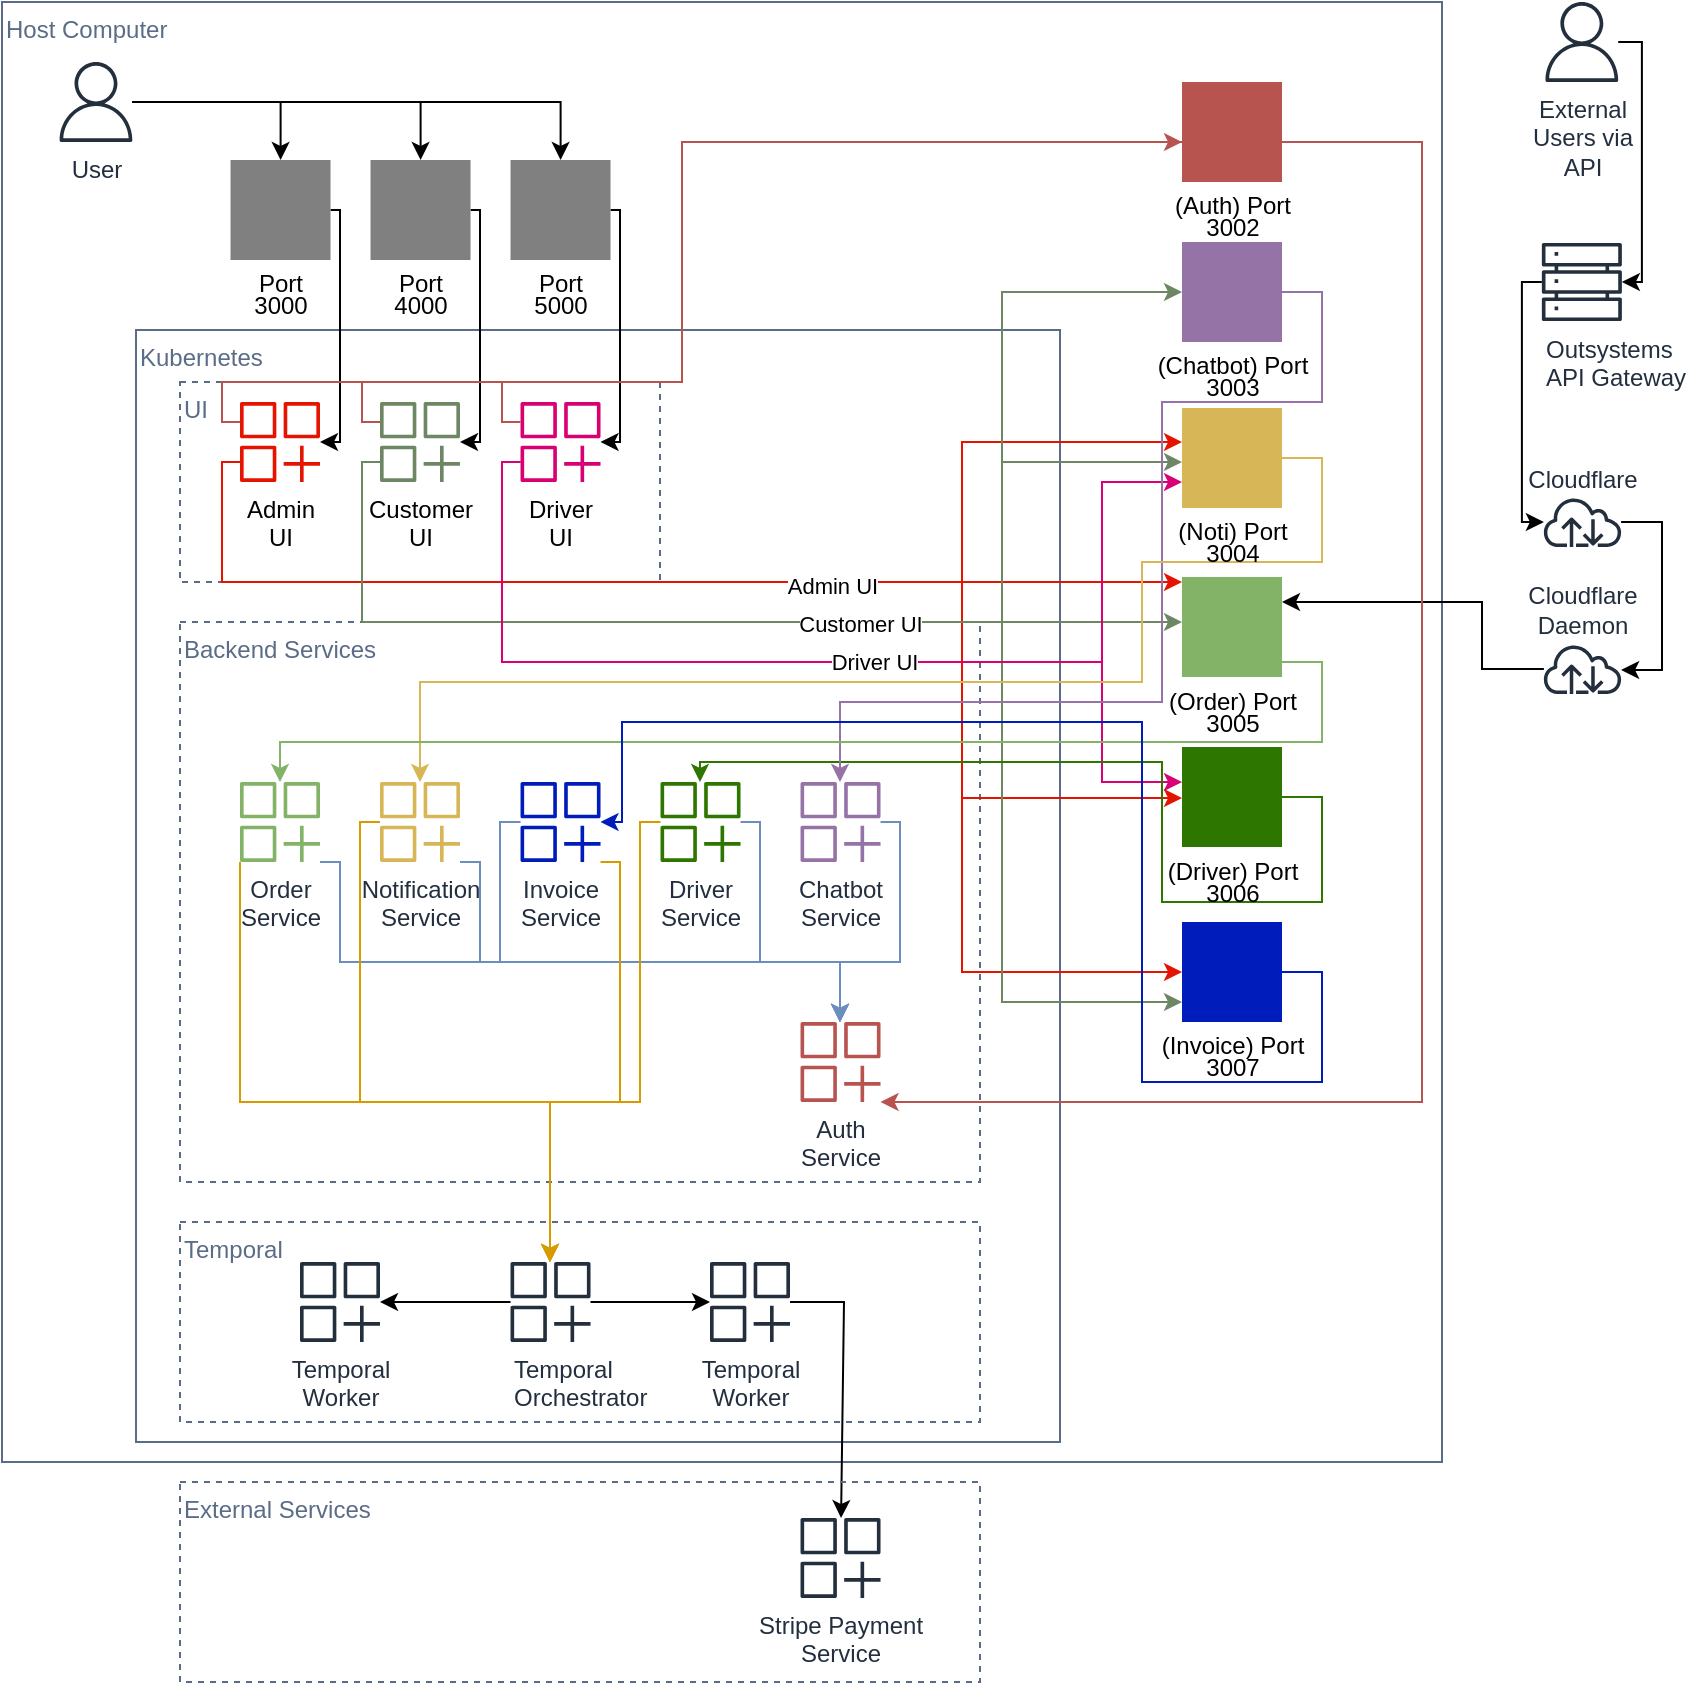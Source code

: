 <mxfile>
    <diagram name="Page-1" id="QmS49h7ckAQ48RpZErxg">
        <mxGraphModel dx="640" dy="667" grid="1" gridSize="10" guides="1" tooltips="1" connect="1" arrows="1" fold="1" page="1" pageScale="1" pageWidth="827" pageHeight="1169" math="0" shadow="0">
            <root>
                <mxCell id="0"/>
                <mxCell id="1" parent="0"/>
                <mxCell id="2KNw3RPgFfHsVNs4UQfl-1" style="edgeStyle=orthogonalEdgeStyle;rounded=0;orthogonalLoop=1;jettySize=auto;html=1;" parent="1" source="2KNw3RPgFfHsVNs4UQfl-2" target="2KNw3RPgFfHsVNs4UQfl-4" edge="1">
                    <mxGeometry relative="1" as="geometry">
                        <Array as="points">
                            <mxPoint x="769.93" y="150"/>
                            <mxPoint x="769.93" y="270"/>
                        </Array>
                    </mxGeometry>
                </mxCell>
                <mxCell id="2KNw3RPgFfHsVNs4UQfl-2" value="Outsystems&lt;br&gt;API Gateway" style="sketch=0;outlineConnect=0;fontColor=#232F3E;gradientColor=none;fillColor=#232F3D;strokeColor=none;dashed=0;verticalLabelPosition=bottom;verticalAlign=top;align=left;html=1;fontSize=12;fontStyle=0;aspect=fixed;pointerEvents=1;shape=mxgraph.aws4.servers;" parent="1" vertex="1">
                    <mxGeometry x="779.93" y="130" width="40" height="40" as="geometry"/>
                </mxCell>
                <mxCell id="2KNw3RPgFfHsVNs4UQfl-3" style="edgeStyle=orthogonalEdgeStyle;rounded=0;orthogonalLoop=1;jettySize=auto;html=1;" parent="1" source="2KNw3RPgFfHsVNs4UQfl-4" target="2KNw3RPgFfHsVNs4UQfl-7" edge="1">
                    <mxGeometry relative="1" as="geometry">
                        <Array as="points">
                            <mxPoint x="840" y="270"/>
                            <mxPoint x="840" y="344"/>
                        </Array>
                    </mxGeometry>
                </mxCell>
                <mxCell id="2KNw3RPgFfHsVNs4UQfl-4" value="Cloudflare" style="sketch=0;outlineConnect=0;fontColor=#232F3E;gradientColor=none;fillColor=#232F3D;strokeColor=none;dashed=0;verticalLabelPosition=top;verticalAlign=bottom;align=center;html=1;fontSize=12;fontStyle=0;aspect=fixed;pointerEvents=1;shape=mxgraph.aws4.internet;labelPosition=center;" parent="1" vertex="1">
                    <mxGeometry x="779.93" y="257.5" width="40.63" height="25" as="geometry"/>
                </mxCell>
                <mxCell id="2KNw3RPgFfHsVNs4UQfl-5" value="Host Computer" style="fillColor=none;strokeColor=#5A6C86;verticalAlign=top;fontStyle=0;fontColor=#5A6C86;whiteSpace=wrap;html=1;movable=1;resizable=1;rotatable=1;deletable=1;editable=1;locked=0;connectable=1;align=left;" parent="1" vertex="1">
                    <mxGeometry x="10" y="10" width="720" height="730" as="geometry"/>
                </mxCell>
                <mxCell id="4" style="edgeStyle=orthogonalEdgeStyle;html=1;rounded=0;" edge="1" parent="1" source="2KNw3RPgFfHsVNs4UQfl-7" target="2KNw3RPgFfHsVNs4UQfl-82">
                    <mxGeometry relative="1" as="geometry">
                        <Array as="points">
                            <mxPoint x="750" y="344"/>
                            <mxPoint x="750" y="310"/>
                        </Array>
                    </mxGeometry>
                </mxCell>
                <mxCell id="2KNw3RPgFfHsVNs4UQfl-7" value="Cloudflare&lt;div&gt;Daemon&lt;/div&gt;" style="sketch=0;outlineConnect=0;fontColor=#232F3E;gradientColor=none;fillColor=#232F3D;strokeColor=none;dashed=0;verticalLabelPosition=top;verticalAlign=bottom;align=center;html=1;fontSize=12;fontStyle=0;aspect=fixed;pointerEvents=1;shape=mxgraph.aws4.internet;labelPosition=center;" parent="1" vertex="1">
                    <mxGeometry x="779.93" y="331" width="40.63" height="25" as="geometry"/>
                </mxCell>
                <mxCell id="2KNw3RPgFfHsVNs4UQfl-8" value="Kubernetes" style="fillColor=none;strokeColor=#5A6C86;verticalAlign=top;fontStyle=0;fontColor=#5A6C86;whiteSpace=wrap;html=1;movable=1;resizable=1;rotatable=1;deletable=1;editable=1;locked=0;connectable=1;align=left;" parent="1" vertex="1">
                    <mxGeometry x="77" y="174" width="462" height="556" as="geometry"/>
                </mxCell>
                <mxCell id="2KNw3RPgFfHsVNs4UQfl-9" value="UI" style="fillColor=none;strokeColor=#5A6C86;dashed=1;verticalAlign=top;fontStyle=0;fontColor=#5A6C86;whiteSpace=wrap;html=1;movable=1;resizable=1;rotatable=1;deletable=1;editable=1;locked=0;connectable=1;align=left;" parent="1" vertex="1">
                    <mxGeometry x="99" y="200" width="240" height="100" as="geometry"/>
                </mxCell>
                <mxCell id="2KNw3RPgFfHsVNs4UQfl-10" style="edgeStyle=orthogonalEdgeStyle;rounded=0;orthogonalLoop=1;jettySize=auto;html=1;" parent="1" edge="1">
                    <mxGeometry relative="1" as="geometry">
                        <mxPoint x="460" y="160" as="sourcePoint"/>
                    </mxGeometry>
                </mxCell>
                <mxCell id="2KNw3RPgFfHsVNs4UQfl-11" value="Backend Services" style="fillColor=none;strokeColor=#5A6C86;dashed=1;verticalAlign=top;fontStyle=0;fontColor=#5A6C86;whiteSpace=wrap;html=1;movable=1;resizable=1;rotatable=1;deletable=1;editable=1;locked=0;connectable=1;align=left;" parent="1" vertex="1">
                    <mxGeometry x="99" y="320" width="400" height="280" as="geometry"/>
                </mxCell>
                <mxCell id="2KNw3RPgFfHsVNs4UQfl-12" style="edgeStyle=orthogonalEdgeStyle;rounded=0;orthogonalLoop=1;jettySize=auto;html=1;" parent="1" source="2KNw3RPgFfHsVNs4UQfl-15" target="2KNw3RPgFfHsVNs4UQfl-61" edge="1">
                    <mxGeometry relative="1" as="geometry"/>
                </mxCell>
                <mxCell id="2KNw3RPgFfHsVNs4UQfl-13" style="edgeStyle=orthogonalEdgeStyle;rounded=0;orthogonalLoop=1;jettySize=auto;html=1;" parent="1" source="2KNw3RPgFfHsVNs4UQfl-15" target="2KNw3RPgFfHsVNs4UQfl-62" edge="1">
                    <mxGeometry relative="1" as="geometry"/>
                </mxCell>
                <mxCell id="2KNw3RPgFfHsVNs4UQfl-14" style="edgeStyle=orthogonalEdgeStyle;rounded=0;orthogonalLoop=1;jettySize=auto;html=1;" parent="1" source="2KNw3RPgFfHsVNs4UQfl-15" target="2KNw3RPgFfHsVNs4UQfl-63" edge="1">
                    <mxGeometry relative="1" as="geometry"/>
                </mxCell>
                <mxCell id="2KNw3RPgFfHsVNs4UQfl-15" value="User" style="sketch=0;outlineConnect=0;fontColor=#232F3E;gradientColor=none;fillColor=#232F3D;strokeColor=none;dashed=0;verticalLabelPosition=bottom;verticalAlign=top;align=center;html=1;fontSize=12;fontStyle=0;aspect=fixed;pointerEvents=1;shape=mxgraph.aws4.user;" parent="1" vertex="1">
                    <mxGeometry x="37" y="40" width="40" height="40" as="geometry"/>
                </mxCell>
                <mxCell id="2KNw3RPgFfHsVNs4UQfl-16" value="Temporal" style="fillColor=none;strokeColor=#5A6C86;dashed=1;verticalAlign=top;fontStyle=0;fontColor=#5A6C86;whiteSpace=wrap;html=1;movable=1;resizable=1;rotatable=1;deletable=1;editable=1;locked=0;connectable=1;align=left;" parent="1" vertex="1">
                    <mxGeometry x="99" y="620" width="400" height="100" as="geometry"/>
                </mxCell>
                <mxCell id="2KNw3RPgFfHsVNs4UQfl-17" style="edgeStyle=orthogonalEdgeStyle;rounded=0;orthogonalLoop=1;jettySize=auto;html=1;" parent="1" source="2KNw3RPgFfHsVNs4UQfl-61" target="2KNw3RPgFfHsVNs4UQfl-27" edge="1">
                    <mxGeometry relative="1" as="geometry">
                        <mxPoint x="144" y="180" as="sourcePoint"/>
                        <Array as="points">
                            <mxPoint x="179" y="114"/>
                            <mxPoint x="179" y="230"/>
                        </Array>
                    </mxGeometry>
                </mxCell>
                <mxCell id="2KNw3RPgFfHsVNs4UQfl-18" style="edgeStyle=orthogonalEdgeStyle;rounded=0;orthogonalLoop=1;jettySize=auto;html=1;" parent="1" source="2KNw3RPgFfHsVNs4UQfl-62" target="2KNw3RPgFfHsVNs4UQfl-29" edge="1">
                    <mxGeometry relative="1" as="geometry">
                        <mxPoint x="214" y="180" as="sourcePoint"/>
                        <Array as="points">
                            <mxPoint x="249" y="114"/>
                            <mxPoint x="249" y="230"/>
                        </Array>
                    </mxGeometry>
                </mxCell>
                <mxCell id="2KNw3RPgFfHsVNs4UQfl-19" style="edgeStyle=orthogonalEdgeStyle;rounded=0;orthogonalLoop=1;jettySize=auto;html=1;" parent="1" source="2KNw3RPgFfHsVNs4UQfl-63" target="2KNw3RPgFfHsVNs4UQfl-31" edge="1">
                    <mxGeometry relative="1" as="geometry">
                        <mxPoint x="284.26" y="180" as="sourcePoint"/>
                        <Array as="points">
                            <mxPoint x="319" y="114"/>
                            <mxPoint x="319" y="230"/>
                        </Array>
                    </mxGeometry>
                </mxCell>
                <mxCell id="2KNw3RPgFfHsVNs4UQfl-89" style="edgeStyle=orthogonalEdgeStyle;rounded=0;orthogonalLoop=1;jettySize=auto;html=1;strokeColor=#E51400;" parent="1" source="2KNw3RPgFfHsVNs4UQfl-27" target="2KNw3RPgFfHsVNs4UQfl-80" edge="1">
                    <mxGeometry relative="1" as="geometry">
                        <Array as="points">
                            <mxPoint x="120" y="240"/>
                            <mxPoint x="120" y="300"/>
                            <mxPoint x="490" y="300"/>
                            <mxPoint x="490" y="230"/>
                        </Array>
                    </mxGeometry>
                </mxCell>
                <mxCell id="2KNw3RPgFfHsVNs4UQfl-91" style="edgeStyle=orthogonalEdgeStyle;rounded=0;orthogonalLoop=1;jettySize=auto;html=1;fillColor=#a20025;strokeColor=#E51400;" parent="1" source="2KNw3RPgFfHsVNs4UQfl-27" target="2KNw3RPgFfHsVNs4UQfl-82" edge="1">
                    <mxGeometry relative="1" as="geometry">
                        <Array as="points">
                            <mxPoint x="120" y="240"/>
                            <mxPoint x="120" y="300"/>
                        </Array>
                    </mxGeometry>
                </mxCell>
                <mxCell id="2KNw3RPgFfHsVNs4UQfl-92" style="edgeStyle=orthogonalEdgeStyle;rounded=0;orthogonalLoop=1;jettySize=auto;html=1;strokeColor=#E51400;" parent="1" source="2KNw3RPgFfHsVNs4UQfl-27" target="2KNw3RPgFfHsVNs4UQfl-76" edge="1">
                    <mxGeometry relative="1" as="geometry">
                        <Array as="points">
                            <mxPoint x="120" y="240"/>
                            <mxPoint x="120" y="300"/>
                            <mxPoint x="490" y="300"/>
                            <mxPoint x="490" y="408"/>
                        </Array>
                    </mxGeometry>
                </mxCell>
                <mxCell id="2KNw3RPgFfHsVNs4UQfl-93" style="edgeStyle=orthogonalEdgeStyle;rounded=0;orthogonalLoop=1;jettySize=auto;html=1;strokeColor=#E51400;" parent="1" source="2KNw3RPgFfHsVNs4UQfl-27" target="2KNw3RPgFfHsVNs4UQfl-83" edge="1">
                    <mxGeometry relative="1" as="geometry">
                        <Array as="points">
                            <mxPoint x="120" y="240"/>
                            <mxPoint x="120" y="300"/>
                            <mxPoint x="490" y="300"/>
                            <mxPoint x="490" y="495"/>
                        </Array>
                    </mxGeometry>
                </mxCell>
                <mxCell id="2KNw3RPgFfHsVNs4UQfl-104" value="Admin UI" style="edgeLabel;html=1;align=center;verticalAlign=middle;resizable=0;points=[];" parent="2KNw3RPgFfHsVNs4UQfl-93" vertex="1" connectable="0">
                    <mxGeometry x="0.004" y="-2" relative="1" as="geometry">
                        <mxPoint as="offset"/>
                    </mxGeometry>
                </mxCell>
                <mxCell id="2KNw3RPgFfHsVNs4UQfl-27" value="&lt;font style=&quot;color: rgb(0, 0, 0);&quot;&gt;&lt;font&gt;Admin&lt;br&gt;&lt;/font&gt;UI&lt;/font&gt;" style="sketch=0;outlineConnect=0;fillColor=#E51400;strokeColor=#B20000;dashed=0;verticalLabelPosition=bottom;verticalAlign=top;align=center;html=1;fontSize=12;fontStyle=0;aspect=fixed;pointerEvents=1;shape=mxgraph.aws4.generic_application;fontColor=#ffffff;" parent="1" vertex="1">
                    <mxGeometry x="129" y="210" width="40" height="40" as="geometry"/>
                </mxCell>
                <mxCell id="2KNw3RPgFfHsVNs4UQfl-94" style="edgeStyle=orthogonalEdgeStyle;rounded=0;orthogonalLoop=1;jettySize=auto;html=1;strokeColor=#6D8764;" parent="1" source="2KNw3RPgFfHsVNs4UQfl-29" target="2KNw3RPgFfHsVNs4UQfl-82" edge="1">
                    <mxGeometry relative="1" as="geometry">
                        <Array as="points">
                            <mxPoint x="190" y="240"/>
                            <mxPoint x="190" y="320"/>
                        </Array>
                    </mxGeometry>
                </mxCell>
                <mxCell id="2KNw3RPgFfHsVNs4UQfl-95" style="edgeStyle=orthogonalEdgeStyle;rounded=0;orthogonalLoop=1;jettySize=auto;html=1;strokeColor=#6D8764;" parent="1" source="2KNw3RPgFfHsVNs4UQfl-29" target="2KNw3RPgFfHsVNs4UQfl-80" edge="1">
                    <mxGeometry relative="1" as="geometry">
                        <Array as="points">
                            <mxPoint x="190" y="240"/>
                            <mxPoint x="190" y="320"/>
                            <mxPoint x="510" y="320"/>
                            <mxPoint x="510" y="240"/>
                        </Array>
                    </mxGeometry>
                </mxCell>
                <mxCell id="2KNw3RPgFfHsVNs4UQfl-97" style="edgeStyle=orthogonalEdgeStyle;rounded=0;orthogonalLoop=1;jettySize=auto;html=1;strokeColor=#6D8764;" parent="1" source="2KNw3RPgFfHsVNs4UQfl-29" target="2KNw3RPgFfHsVNs4UQfl-78" edge="1">
                    <mxGeometry relative="1" as="geometry">
                        <Array as="points">
                            <mxPoint x="190" y="240"/>
                            <mxPoint x="190" y="320"/>
                            <mxPoint x="510" y="320"/>
                            <mxPoint x="510" y="155"/>
                        </Array>
                    </mxGeometry>
                </mxCell>
                <mxCell id="2KNw3RPgFfHsVNs4UQfl-99" style="edgeStyle=orthogonalEdgeStyle;rounded=0;orthogonalLoop=1;jettySize=auto;html=1;strokeColor=#6D8764;" parent="1" source="2KNw3RPgFfHsVNs4UQfl-29" target="2KNw3RPgFfHsVNs4UQfl-83" edge="1">
                    <mxGeometry relative="1" as="geometry">
                        <Array as="points">
                            <mxPoint x="190" y="240"/>
                            <mxPoint x="190" y="320"/>
                            <mxPoint x="510" y="320"/>
                            <mxPoint x="510" y="510"/>
                        </Array>
                    </mxGeometry>
                </mxCell>
                <mxCell id="2KNw3RPgFfHsVNs4UQfl-105" value="Customer UI" style="edgeLabel;html=1;align=center;verticalAlign=middle;resizable=0;points=[];" parent="2KNw3RPgFfHsVNs4UQfl-99" vertex="1" connectable="0">
                    <mxGeometry x="-0.019" y="-1" relative="1" as="geometry">
                        <mxPoint as="offset"/>
                    </mxGeometry>
                </mxCell>
                <mxCell id="2KNw3RPgFfHsVNs4UQfl-29" value="&lt;font style=&quot;color: rgb(0, 0, 0);&quot;&gt;Customer&lt;br&gt;UI&lt;/font&gt;" style="sketch=0;outlineConnect=0;fontColor=#ffffff;fillColor=#6D8764;strokeColor=#3A5431;dashed=0;verticalLabelPosition=bottom;verticalAlign=top;align=center;html=1;fontSize=12;fontStyle=0;aspect=fixed;pointerEvents=1;shape=mxgraph.aws4.generic_application;" parent="1" vertex="1">
                    <mxGeometry x="199" y="210" width="40" height="40" as="geometry"/>
                </mxCell>
                <mxCell id="2KNw3RPgFfHsVNs4UQfl-101" style="edgeStyle=orthogonalEdgeStyle;rounded=0;orthogonalLoop=1;jettySize=auto;html=1;strokeColor=#D80073;" parent="1" source="2KNw3RPgFfHsVNs4UQfl-31" target="2KNw3RPgFfHsVNs4UQfl-76" edge="1">
                    <mxGeometry relative="1" as="geometry">
                        <Array as="points">
                            <mxPoint x="260" y="240"/>
                            <mxPoint x="260" y="340"/>
                            <mxPoint x="560" y="340"/>
                            <mxPoint x="560" y="400"/>
                        </Array>
                    </mxGeometry>
                </mxCell>
                <mxCell id="2KNw3RPgFfHsVNs4UQfl-103" style="edgeStyle=orthogonalEdgeStyle;rounded=0;orthogonalLoop=1;jettySize=auto;html=1;strokeColor=#D80073;" parent="1" source="2KNw3RPgFfHsVNs4UQfl-31" target="2KNw3RPgFfHsVNs4UQfl-80" edge="1">
                    <mxGeometry relative="1" as="geometry">
                        <Array as="points">
                            <mxPoint x="260" y="240"/>
                            <mxPoint x="260" y="340"/>
                            <mxPoint x="560" y="340"/>
                            <mxPoint x="560" y="250"/>
                        </Array>
                    </mxGeometry>
                </mxCell>
                <mxCell id="2KNw3RPgFfHsVNs4UQfl-106" value="Driver UI" style="edgeLabel;html=1;align=center;verticalAlign=middle;resizable=0;points=[];" parent="2KNw3RPgFfHsVNs4UQfl-103" vertex="1" connectable="0">
                    <mxGeometry x="0.096" relative="1" as="geometry">
                        <mxPoint as="offset"/>
                    </mxGeometry>
                </mxCell>
                <mxCell id="2KNw3RPgFfHsVNs4UQfl-31" value="&lt;font style=&quot;color: rgb(0, 0, 0);&quot;&gt;Driver&lt;br&gt;UI&lt;/font&gt;" style="sketch=0;outlineConnect=0;fontColor=#ffffff;fillColor=#D80073;strokeColor=#A50040;dashed=0;verticalLabelPosition=bottom;verticalAlign=top;align=center;html=1;fontSize=12;fontStyle=0;aspect=fixed;pointerEvents=1;shape=mxgraph.aws4.generic_application;" parent="1" vertex="1">
                    <mxGeometry x="269.26" y="210" width="40" height="40" as="geometry"/>
                </mxCell>
                <mxCell id="2KNw3RPgFfHsVNs4UQfl-32" style="edgeStyle=orthogonalEdgeStyle;rounded=0;orthogonalLoop=1;jettySize=auto;html=1;fillColor=#dae8fc;strokeColor=#6c8ebf;" parent="1" source="2KNw3RPgFfHsVNs4UQfl-34" target="2KNw3RPgFfHsVNs4UQfl-46" edge="1">
                    <mxGeometry relative="1" as="geometry">
                        <Array as="points">
                            <mxPoint x="179" y="440"/>
                            <mxPoint x="179" y="490"/>
                            <mxPoint x="429" y="490"/>
                        </Array>
                    </mxGeometry>
                </mxCell>
                <mxCell id="2KNw3RPgFfHsVNs4UQfl-33" style="edgeStyle=orthogonalEdgeStyle;rounded=0;orthogonalLoop=1;jettySize=auto;html=1;fillColor=#ffe6cc;strokeColor=#d79b00;" parent="1" source="2KNw3RPgFfHsVNs4UQfl-34" target="2KNw3RPgFfHsVNs4UQfl-54" edge="1">
                    <mxGeometry relative="1" as="geometry">
                        <Array as="points">
                            <mxPoint x="129" y="560"/>
                            <mxPoint x="284" y="560"/>
                        </Array>
                    </mxGeometry>
                </mxCell>
                <mxCell id="2KNw3RPgFfHsVNs4UQfl-34" value="Order&lt;br&gt;Service" style="sketch=0;outlineConnect=0;fontColor=#232F3E;gradientColor=none;fillColor=#82B366;strokeColor=none;dashed=0;verticalLabelPosition=bottom;verticalAlign=top;align=center;html=1;fontSize=12;fontStyle=0;aspect=fixed;pointerEvents=1;shape=mxgraph.aws4.generic_application;" parent="1" vertex="1">
                    <mxGeometry x="129" y="400" width="40" height="40" as="geometry"/>
                </mxCell>
                <mxCell id="2KNw3RPgFfHsVNs4UQfl-35" style="edgeStyle=orthogonalEdgeStyle;rounded=0;orthogonalLoop=1;jettySize=auto;html=1;fillColor=#dae8fc;strokeColor=#6c8ebf;" parent="1" source="2KNw3RPgFfHsVNs4UQfl-37" target="2KNw3RPgFfHsVNs4UQfl-46" edge="1">
                    <mxGeometry relative="1" as="geometry">
                        <Array as="points">
                            <mxPoint x="249" y="440"/>
                            <mxPoint x="249" y="490"/>
                            <mxPoint x="429" y="490"/>
                        </Array>
                    </mxGeometry>
                </mxCell>
                <mxCell id="2KNw3RPgFfHsVNs4UQfl-36" style="edgeStyle=orthogonalEdgeStyle;rounded=0;orthogonalLoop=1;jettySize=auto;html=1;fillColor=#ffe6cc;strokeColor=#d79b00;" parent="1" source="2KNw3RPgFfHsVNs4UQfl-37" target="2KNw3RPgFfHsVNs4UQfl-54" edge="1">
                    <mxGeometry relative="1" as="geometry">
                        <Array as="points">
                            <mxPoint x="189" y="420"/>
                            <mxPoint x="189" y="560"/>
                            <mxPoint x="284" y="560"/>
                        </Array>
                    </mxGeometry>
                </mxCell>
                <mxCell id="2KNw3RPgFfHsVNs4UQfl-37" value="Notification&lt;br&gt;Service" style="sketch=0;outlineConnect=0;fontColor=#232F3E;gradientColor=none;fillColor=#D6B656;strokeColor=none;dashed=0;verticalLabelPosition=bottom;verticalAlign=top;align=center;html=1;fontSize=12;fontStyle=0;aspect=fixed;pointerEvents=1;shape=mxgraph.aws4.generic_application;" parent="1" vertex="1">
                    <mxGeometry x="199" y="400" width="40" height="40" as="geometry"/>
                </mxCell>
                <mxCell id="2KNw3RPgFfHsVNs4UQfl-38" style="edgeStyle=orthogonalEdgeStyle;rounded=0;orthogonalLoop=1;jettySize=auto;html=1;fillColor=#dae8fc;strokeColor=#6c8ebf;" parent="1" source="2KNw3RPgFfHsVNs4UQfl-40" target="2KNw3RPgFfHsVNs4UQfl-46" edge="1">
                    <mxGeometry relative="1" as="geometry">
                        <Array as="points">
                            <mxPoint x="259" y="420"/>
                            <mxPoint x="259" y="490"/>
                            <mxPoint x="429" y="490"/>
                        </Array>
                    </mxGeometry>
                </mxCell>
                <mxCell id="2KNw3RPgFfHsVNs4UQfl-39" style="edgeStyle=orthogonalEdgeStyle;rounded=0;orthogonalLoop=1;jettySize=auto;html=1;fillColor=#ffe6cc;strokeColor=#d79b00;" parent="1" source="2KNw3RPgFfHsVNs4UQfl-40" target="2KNw3RPgFfHsVNs4UQfl-54" edge="1">
                    <mxGeometry relative="1" as="geometry">
                        <Array as="points">
                            <mxPoint x="319" y="440"/>
                            <mxPoint x="319" y="560"/>
                            <mxPoint x="284" y="560"/>
                        </Array>
                    </mxGeometry>
                </mxCell>
                <mxCell id="2KNw3RPgFfHsVNs4UQfl-40" value="Invoice&lt;br&gt;Service" style="sketch=0;outlineConnect=0;fontColor=#232F3E;gradientColor=none;fillColor=#001DBC;strokeColor=none;dashed=0;verticalLabelPosition=bottom;verticalAlign=top;align=center;html=1;fontSize=12;fontStyle=0;aspect=fixed;pointerEvents=1;shape=mxgraph.aws4.generic_application;" parent="1" vertex="1">
                    <mxGeometry x="269.26" y="400" width="40" height="40" as="geometry"/>
                </mxCell>
                <mxCell id="2KNw3RPgFfHsVNs4UQfl-41" style="edgeStyle=orthogonalEdgeStyle;rounded=0;orthogonalLoop=1;jettySize=auto;html=1;fillColor=#dae8fc;strokeColor=#6c8ebf;" parent="1" source="2KNw3RPgFfHsVNs4UQfl-43" target="2KNw3RPgFfHsVNs4UQfl-46" edge="1">
                    <mxGeometry relative="1" as="geometry">
                        <Array as="points">
                            <mxPoint x="389" y="420"/>
                            <mxPoint x="389" y="490"/>
                            <mxPoint x="429" y="490"/>
                        </Array>
                    </mxGeometry>
                </mxCell>
                <mxCell id="2KNw3RPgFfHsVNs4UQfl-42" style="edgeStyle=orthogonalEdgeStyle;rounded=0;orthogonalLoop=1;jettySize=auto;html=1;fillColor=#ffe6cc;strokeColor=#d79b00;" parent="1" source="2KNw3RPgFfHsVNs4UQfl-43" target="2KNw3RPgFfHsVNs4UQfl-54" edge="1">
                    <mxGeometry relative="1" as="geometry">
                        <Array as="points">
                            <mxPoint x="329" y="420"/>
                            <mxPoint x="329" y="560"/>
                            <mxPoint x="284" y="560"/>
                        </Array>
                    </mxGeometry>
                </mxCell>
                <mxCell id="2KNw3RPgFfHsVNs4UQfl-43" value="Driver&lt;br&gt;Service" style="sketch=0;outlineConnect=0;fontColor=#232F3E;gradientColor=none;fillColor=#2D7600;strokeColor=none;dashed=0;verticalLabelPosition=bottom;verticalAlign=top;align=center;html=1;fontSize=12;fontStyle=0;aspect=fixed;pointerEvents=1;shape=mxgraph.aws4.generic_application;" parent="1" vertex="1">
                    <mxGeometry x="339.26" y="400" width="40" height="40" as="geometry"/>
                </mxCell>
                <mxCell id="2KNw3RPgFfHsVNs4UQfl-44" style="edgeStyle=orthogonalEdgeStyle;rounded=0;orthogonalLoop=1;jettySize=auto;html=1;fillColor=#dae8fc;strokeColor=#6c8ebf;" parent="1" source="2KNw3RPgFfHsVNs4UQfl-45" target="2KNw3RPgFfHsVNs4UQfl-46" edge="1">
                    <mxGeometry relative="1" as="geometry">
                        <Array as="points">
                            <mxPoint x="459" y="420"/>
                            <mxPoint x="459" y="490"/>
                            <mxPoint x="429" y="490"/>
                        </Array>
                    </mxGeometry>
                </mxCell>
                <mxCell id="2KNw3RPgFfHsVNs4UQfl-45" value="Chatbot&lt;br&gt;Service" style="sketch=0;outlineConnect=0;fontColor=#232F3E;gradientColor=none;fillColor=#9673A6;strokeColor=none;dashed=0;verticalLabelPosition=bottom;verticalAlign=top;align=center;html=1;fontSize=12;fontStyle=0;aspect=fixed;pointerEvents=1;shape=mxgraph.aws4.generic_application;" parent="1" vertex="1">
                    <mxGeometry x="409.26" y="400" width="40" height="40" as="geometry"/>
                </mxCell>
                <mxCell id="2KNw3RPgFfHsVNs4UQfl-46" value="Auth&lt;div&gt;&lt;span style=&quot;background-color: transparent; color: light-dark(rgb(35, 47, 62), rgb(189, 199, 212));&quot;&gt;Service&lt;/span&gt;&lt;/div&gt;" style="sketch=0;outlineConnect=0;fontColor=#232F3E;gradientColor=none;fillColor=#B85450;strokeColor=none;dashed=0;verticalLabelPosition=bottom;verticalAlign=top;align=center;html=1;fontSize=12;fontStyle=0;aspect=fixed;pointerEvents=1;shape=mxgraph.aws4.generic_application;" parent="1" vertex="1">
                    <mxGeometry x="409.26" y="520" width="40" height="40" as="geometry"/>
                </mxCell>
                <mxCell id="2KNw3RPgFfHsVNs4UQfl-52" style="edgeStyle=orthogonalEdgeStyle;rounded=0;orthogonalLoop=1;jettySize=auto;html=1;" parent="1" source="2KNw3RPgFfHsVNs4UQfl-54" target="2KNw3RPgFfHsVNs4UQfl-55" edge="1">
                    <mxGeometry relative="1" as="geometry"/>
                </mxCell>
                <mxCell id="2KNw3RPgFfHsVNs4UQfl-53" style="edgeStyle=orthogonalEdgeStyle;rounded=0;orthogonalLoop=1;jettySize=auto;html=1;" parent="1" source="2KNw3RPgFfHsVNs4UQfl-54" target="2KNw3RPgFfHsVNs4UQfl-57" edge="1">
                    <mxGeometry relative="1" as="geometry"/>
                </mxCell>
                <mxCell id="2KNw3RPgFfHsVNs4UQfl-54" value="Temporal&lt;br&gt;Orchestrator" style="sketch=0;outlineConnect=0;fontColor=#232F3E;gradientColor=none;fillColor=#232F3D;strokeColor=none;dashed=0;verticalLabelPosition=bottom;verticalAlign=top;align=left;html=1;fontSize=12;fontStyle=0;aspect=fixed;pointerEvents=1;shape=mxgraph.aws4.generic_application;" parent="1" vertex="1">
                    <mxGeometry x="264.26" y="640" width="40" height="40" as="geometry"/>
                </mxCell>
                <mxCell id="2KNw3RPgFfHsVNs4UQfl-55" value="Temporal&lt;br&gt;Worker" style="sketch=0;outlineConnect=0;fontColor=#232F3E;gradientColor=none;fillColor=#232F3D;strokeColor=none;dashed=0;verticalLabelPosition=bottom;verticalAlign=top;align=center;html=1;fontSize=12;fontStyle=0;aspect=fixed;pointerEvents=1;shape=mxgraph.aws4.generic_application;" parent="1" vertex="1">
                    <mxGeometry x="159" y="640" width="40" height="40" as="geometry"/>
                </mxCell>
                <mxCell id="2KNw3RPgFfHsVNs4UQfl-56" style="edgeStyle=none;html=1;rounded=0;curved=0;" parent="1" source="2KNw3RPgFfHsVNs4UQfl-57" target="2KNw3RPgFfHsVNs4UQfl-68" edge="1">
                    <mxGeometry relative="1" as="geometry">
                        <Array as="points">
                            <mxPoint x="431" y="660"/>
                        </Array>
                    </mxGeometry>
                </mxCell>
                <mxCell id="2KNw3RPgFfHsVNs4UQfl-57" value="Temporal&lt;br&gt;Worker" style="sketch=0;outlineConnect=0;fontColor=#232F3E;gradientColor=none;fillColor=#232F3D;strokeColor=none;dashed=0;verticalLabelPosition=bottom;verticalAlign=top;align=center;html=1;fontSize=12;fontStyle=0;aspect=fixed;pointerEvents=1;shape=mxgraph.aws4.generic_application;" parent="1" vertex="1">
                    <mxGeometry x="364" y="640" width="40" height="40" as="geometry"/>
                </mxCell>
                <mxCell id="2KNw3RPgFfHsVNs4UQfl-58" style="edgeStyle=orthogonalEdgeStyle;rounded=0;orthogonalLoop=1;jettySize=auto;html=1;" parent="1" source="2KNw3RPgFfHsVNs4UQfl-59" target="2KNw3RPgFfHsVNs4UQfl-2" edge="1">
                    <mxGeometry relative="1" as="geometry">
                        <Array as="points">
                            <mxPoint x="829.93" y="30"/>
                            <mxPoint x="829.93" y="150"/>
                        </Array>
                    </mxGeometry>
                </mxCell>
                <mxCell id="2KNw3RPgFfHsVNs4UQfl-59" value="External&lt;br&gt;Users via&lt;div&gt;API&lt;/div&gt;" style="sketch=0;outlineConnect=0;fontColor=#232F3E;gradientColor=none;fillColor=#232F3D;strokeColor=none;dashed=0;verticalLabelPosition=bottom;verticalAlign=top;align=center;html=1;fontSize=12;fontStyle=0;aspect=fixed;pointerEvents=1;shape=mxgraph.aws4.user;" parent="1" vertex="1">
                    <mxGeometry x="779.93" y="10" width="40" height="40" as="geometry"/>
                </mxCell>
                <mxCell id="2KNw3RPgFfHsVNs4UQfl-61" value="&lt;div style=&quot;line-height: 90%;&quot;&gt;Port&lt;br&gt;3000&lt;/div&gt;" style="fillColor=#808080;aspect=fixed;sketch=0;pointerEvents=1;shadow=0;dashed=0;html=1;strokeColor=none;labelPosition=center;verticalLabelPosition=bottom;outlineConnect=0;verticalAlign=top;align=center;shape=mxgraph.openstack.neutron_port;" parent="1" vertex="1">
                    <mxGeometry x="124.26" y="89" width="50" height="50" as="geometry"/>
                </mxCell>
                <mxCell id="2KNw3RPgFfHsVNs4UQfl-62" value="&lt;div style=&quot;line-height: 90%;&quot;&gt;Port&lt;br&gt;4000&lt;/div&gt;" style="fillColor=#808080;aspect=fixed;sketch=0;pointerEvents=1;shadow=0;dashed=0;html=1;strokeColor=none;labelPosition=center;verticalLabelPosition=bottom;outlineConnect=0;verticalAlign=top;align=center;shape=mxgraph.openstack.neutron_port;" parent="1" vertex="1">
                    <mxGeometry x="194.26" y="89" width="50" height="50" as="geometry"/>
                </mxCell>
                <mxCell id="2KNw3RPgFfHsVNs4UQfl-63" value="&lt;div style=&quot;line-height: 90%;&quot;&gt;Port&lt;br&gt;5000&lt;/div&gt;" style="fillColor=#808080;aspect=fixed;sketch=0;pointerEvents=1;shadow=0;dashed=0;html=1;strokeColor=none;labelPosition=center;verticalLabelPosition=bottom;outlineConnect=0;verticalAlign=top;align=center;shape=mxgraph.openstack.neutron_port;" parent="1" vertex="1">
                    <mxGeometry x="264.26" y="89" width="50" height="50" as="geometry"/>
                </mxCell>
                <mxCell id="2KNw3RPgFfHsVNs4UQfl-67" value="External Services" style="fillColor=none;strokeColor=#5A6C86;dashed=1;verticalAlign=top;fontStyle=0;fontColor=#5A6C86;whiteSpace=wrap;html=1;movable=1;resizable=1;rotatable=1;deletable=1;editable=1;locked=0;connectable=1;align=left;" parent="1" vertex="1">
                    <mxGeometry x="99" y="750" width="400" height="100" as="geometry"/>
                </mxCell>
                <mxCell id="2KNw3RPgFfHsVNs4UQfl-68" value="Stripe Payment&lt;br&gt;Service" style="sketch=0;outlineConnect=0;fontColor=#232F3E;gradientColor=none;fillColor=#232F3D;strokeColor=none;dashed=0;verticalLabelPosition=bottom;verticalAlign=top;align=center;html=1;fontSize=12;fontStyle=0;aspect=fixed;pointerEvents=1;shape=mxgraph.aws4.generic_application;" parent="1" vertex="1">
                    <mxGeometry x="409.26" y="768" width="40" height="40" as="geometry"/>
                </mxCell>
                <mxCell id="2KNw3RPgFfHsVNs4UQfl-69" value="" style="endArrow=none;startArrow=classic;html=1;rounded=0;edgeStyle=orthogonalEdgeStyle;startFill=1;fillColor=#f8cecc;strokeColor=#b85450;" parent="1" source="2KNw3RPgFfHsVNs4UQfl-73" target="2KNw3RPgFfHsVNs4UQfl-27" edge="1">
                    <mxGeometry width="50" height="50" relative="1" as="geometry">
                        <mxPoint x="220" y="390" as="sourcePoint"/>
                        <mxPoint x="270" y="340" as="targetPoint"/>
                        <Array as="points">
                            <mxPoint x="350" y="80"/>
                            <mxPoint x="350" y="200"/>
                            <mxPoint x="120" y="200"/>
                            <mxPoint x="120" y="220"/>
                        </Array>
                    </mxGeometry>
                </mxCell>
                <mxCell id="2KNw3RPgFfHsVNs4UQfl-70" value="" style="endArrow=none;startArrow=none;html=1;rounded=0;edgeStyle=orthogonalEdgeStyle;startFill=0;fillColor=#f8cecc;strokeColor=#b85450;" parent="1" source="2KNw3RPgFfHsVNs4UQfl-73" target="2KNw3RPgFfHsVNs4UQfl-29" edge="1">
                    <mxGeometry width="50" height="50" relative="1" as="geometry">
                        <mxPoint x="459" y="550" as="sourcePoint"/>
                        <mxPoint x="139" y="240" as="targetPoint"/>
                        <Array as="points">
                            <mxPoint x="350" y="80"/>
                            <mxPoint x="350" y="200"/>
                            <mxPoint x="190" y="200"/>
                            <mxPoint x="190" y="220"/>
                        </Array>
                    </mxGeometry>
                </mxCell>
                <mxCell id="2KNw3RPgFfHsVNs4UQfl-72" value="" style="endArrow=none;startArrow=none;html=1;rounded=0;edgeStyle=orthogonalEdgeStyle;startFill=0;fillColor=#f8cecc;strokeColor=#b85450;" parent="1" source="2KNw3RPgFfHsVNs4UQfl-73" target="2KNw3RPgFfHsVNs4UQfl-31" edge="1">
                    <mxGeometry width="50" height="50" relative="1" as="geometry">
                        <mxPoint x="469" y="560" as="sourcePoint"/>
                        <mxPoint x="149" y="250" as="targetPoint"/>
                        <Array as="points">
                            <mxPoint x="350" y="80"/>
                            <mxPoint x="350" y="200"/>
                            <mxPoint x="260" y="200"/>
                            <mxPoint x="260" y="220"/>
                        </Array>
                    </mxGeometry>
                </mxCell>
                <mxCell id="2KNw3RPgFfHsVNs4UQfl-75" style="edgeStyle=orthogonalEdgeStyle;rounded=0;orthogonalLoop=1;jettySize=auto;html=1;fillColor=#f8cecc;strokeColor=#B85450;" parent="1" source="2KNw3RPgFfHsVNs4UQfl-73" target="2KNw3RPgFfHsVNs4UQfl-46" edge="1">
                    <mxGeometry relative="1" as="geometry">
                        <Array as="points">
                            <mxPoint x="720" y="80"/>
                            <mxPoint x="720" y="560"/>
                        </Array>
                    </mxGeometry>
                </mxCell>
                <mxCell id="2KNw3RPgFfHsVNs4UQfl-73" value="&lt;div style=&quot;line-height: 90%;&quot;&gt;(Auth) Port&lt;br&gt;3002&lt;/div&gt;" style="fillColor=#B85450;aspect=fixed;sketch=0;pointerEvents=1;shadow=0;dashed=0;html=1;strokeColor=none;labelPosition=center;verticalLabelPosition=bottom;outlineConnect=0;verticalAlign=top;align=center;shape=mxgraph.openstack.neutron_port;" parent="1" vertex="1">
                    <mxGeometry x="600" y="50" width="50" height="50" as="geometry"/>
                </mxCell>
                <mxCell id="2KNw3RPgFfHsVNs4UQfl-77" style="edgeStyle=orthogonalEdgeStyle;rounded=0;orthogonalLoop=1;jettySize=auto;html=1;fillColor=#60a917;strokeColor=#2D7600;" parent="1" source="2KNw3RPgFfHsVNs4UQfl-76" target="2KNw3RPgFfHsVNs4UQfl-43" edge="1">
                    <mxGeometry relative="1" as="geometry">
                        <Array as="points">
                            <mxPoint x="670" y="407"/>
                            <mxPoint x="670" y="460"/>
                            <mxPoint x="590" y="460"/>
                            <mxPoint x="590" y="390"/>
                            <mxPoint x="359" y="390"/>
                        </Array>
                    </mxGeometry>
                </mxCell>
                <mxCell id="2KNw3RPgFfHsVNs4UQfl-76" value="&lt;div style=&quot;line-height: 90%;&quot;&gt;(Driver) Port&lt;br&gt;3006&lt;/div&gt;" style="fillColor=#2D7600;aspect=fixed;sketch=0;pointerEvents=1;shadow=0;dashed=0;html=1;strokeColor=none;labelPosition=center;verticalLabelPosition=bottom;outlineConnect=0;verticalAlign=top;align=center;shape=mxgraph.openstack.neutron_port;" parent="1" vertex="1">
                    <mxGeometry x="600" y="382.5" width="50" height="50" as="geometry"/>
                </mxCell>
                <mxCell id="2KNw3RPgFfHsVNs4UQfl-79" style="edgeStyle=orthogonalEdgeStyle;rounded=0;orthogonalLoop=1;jettySize=auto;html=1;fillColor=#e1d5e7;strokeColor=#9673A6;" parent="1" source="2KNw3RPgFfHsVNs4UQfl-78" target="2KNw3RPgFfHsVNs4UQfl-45" edge="1">
                    <mxGeometry relative="1" as="geometry">
                        <Array as="points">
                            <mxPoint x="670" y="155"/>
                            <mxPoint x="670" y="210"/>
                            <mxPoint x="590" y="210"/>
                            <mxPoint x="590" y="360"/>
                            <mxPoint x="429" y="360"/>
                        </Array>
                    </mxGeometry>
                </mxCell>
                <mxCell id="2KNw3RPgFfHsVNs4UQfl-78" value="&lt;div style=&quot;line-height: 90%;&quot;&gt;(Chatbot) Port&lt;br&gt;3003&lt;/div&gt;" style="fillColor=#9673A6;aspect=fixed;sketch=0;pointerEvents=1;shadow=0;dashed=0;html=1;strokeColor=none;labelPosition=center;verticalLabelPosition=bottom;outlineConnect=0;verticalAlign=top;align=center;shape=mxgraph.openstack.neutron_port;" parent="1" vertex="1">
                    <mxGeometry x="600" y="130" width="50" height="50" as="geometry"/>
                </mxCell>
                <mxCell id="2KNw3RPgFfHsVNs4UQfl-87" style="edgeStyle=orthogonalEdgeStyle;rounded=0;orthogonalLoop=1;jettySize=auto;html=1;fillColor=#fff2cc;strokeColor=#D6B656;" parent="1" source="2KNw3RPgFfHsVNs4UQfl-80" target="2KNw3RPgFfHsVNs4UQfl-37" edge="1">
                    <mxGeometry relative="1" as="geometry">
                        <Array as="points">
                            <mxPoint x="670" y="238"/>
                            <mxPoint x="670" y="290"/>
                            <mxPoint x="580" y="290"/>
                            <mxPoint x="580" y="350"/>
                            <mxPoint x="219" y="350"/>
                        </Array>
                    </mxGeometry>
                </mxCell>
                <mxCell id="2KNw3RPgFfHsVNs4UQfl-80" value="&lt;div style=&quot;line-height: 90%;&quot;&gt;(Noti) Port&lt;br&gt;3004&lt;/div&gt;" style="fillColor=#D6B656;aspect=fixed;sketch=0;pointerEvents=1;shadow=0;dashed=0;html=1;strokeColor=none;labelPosition=center;verticalLabelPosition=bottom;outlineConnect=0;verticalAlign=top;align=center;shape=mxgraph.openstack.neutron_port;" parent="1" vertex="1">
                    <mxGeometry x="600" y="213" width="50" height="50" as="geometry"/>
                </mxCell>
                <mxCell id="2KNw3RPgFfHsVNs4UQfl-85" style="edgeStyle=orthogonalEdgeStyle;rounded=0;orthogonalLoop=1;jettySize=auto;html=1;fillColor=#d5e8d4;strokeColor=#82B366;" parent="1" source="2KNw3RPgFfHsVNs4UQfl-82" target="2KNw3RPgFfHsVNs4UQfl-34" edge="1">
                    <mxGeometry relative="1" as="geometry">
                        <Array as="points">
                            <mxPoint x="670" y="340"/>
                            <mxPoint x="670" y="380"/>
                            <mxPoint x="149" y="380"/>
                        </Array>
                    </mxGeometry>
                </mxCell>
                <mxCell id="2KNw3RPgFfHsVNs4UQfl-82" value="&lt;div style=&quot;line-height: 90%;&quot;&gt;(Order) Port&lt;br&gt;3005&lt;/div&gt;" style="fillColor=#82B366;aspect=fixed;sketch=0;pointerEvents=1;shadow=0;dashed=0;html=1;strokeColor=none;labelPosition=center;verticalLabelPosition=bottom;outlineConnect=0;verticalAlign=top;align=center;shape=mxgraph.openstack.neutron_port;" parent="1" vertex="1">
                    <mxGeometry x="600" y="297.5" width="50" height="50" as="geometry"/>
                </mxCell>
                <mxCell id="2KNw3RPgFfHsVNs4UQfl-84" style="edgeStyle=orthogonalEdgeStyle;rounded=0;orthogonalLoop=1;jettySize=auto;html=1;fillColor=#0050ef;strokeColor=#001DBC;" parent="1" source="2KNw3RPgFfHsVNs4UQfl-83" target="2KNw3RPgFfHsVNs4UQfl-40" edge="1">
                    <mxGeometry relative="1" as="geometry">
                        <Array as="points">
                            <mxPoint x="670" y="495"/>
                            <mxPoint x="670" y="550"/>
                            <mxPoint x="580" y="550"/>
                            <mxPoint x="580" y="370"/>
                            <mxPoint x="320" y="370"/>
                            <mxPoint x="320" y="420"/>
                        </Array>
                    </mxGeometry>
                </mxCell>
                <mxCell id="2KNw3RPgFfHsVNs4UQfl-83" value="&lt;div style=&quot;line-height: 90%;&quot;&gt;(Invoice) Port&lt;br&gt;3007&lt;/div&gt;" style="fillColor=#001DBC;aspect=fixed;sketch=0;pointerEvents=1;shadow=0;dashed=0;html=1;strokeColor=none;labelPosition=center;verticalLabelPosition=bottom;outlineConnect=0;verticalAlign=top;align=center;shape=mxgraph.openstack.neutron_port;" parent="1" vertex="1">
                    <mxGeometry x="600" y="470" width="50" height="50" as="geometry"/>
                </mxCell>
            </root>
        </mxGraphModel>
    </diagram>
</mxfile>